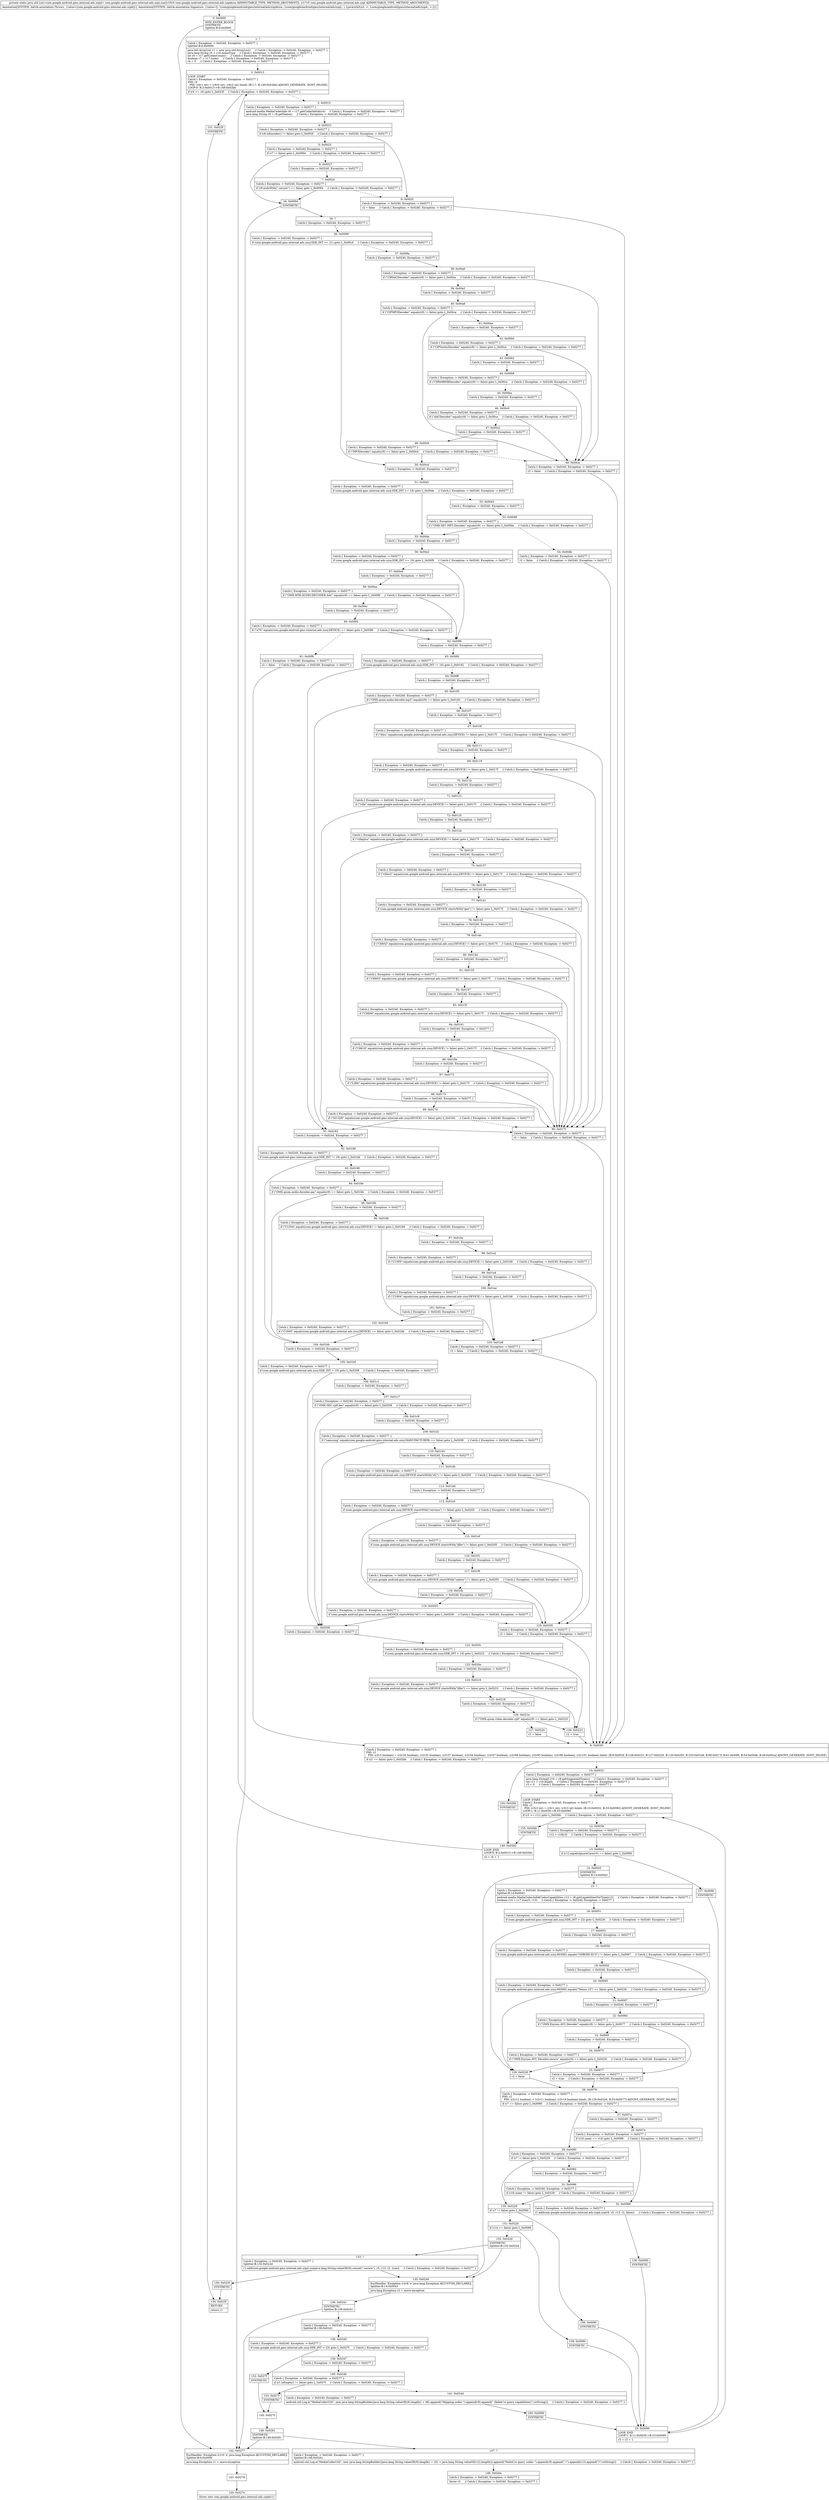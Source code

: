 digraph "CFG forcom.google.android.gms.internal.ads.zzpi.zza(Lcom\/google\/android\/gms\/internal\/ads\/zzpi$zza;Lcom\/google\/android\/gms\/internal\/ads\/zzpl;)Ljava\/util\/List;" {
Node_0 [shape=record,label="{0\:\ 0x0000|MTH_ENTER_BLOCK\lSYNTHETIC\lSplitter:B:0:0x0000\l}"];
Node_1 [shape=record,label="{1\:\ ?|Catch:\{ Exception \-\> 0x0240, Exception \-\> 0x0277 \}\lSplitter:B:0:0x0000\l|java.util.ArrayList r1 = new java.util.ArrayList()     \/\/ Catch:\{ Exception \-\> 0x0240, Exception \-\> 0x0277 \}\ljava.lang.String r5 = r16.mimeType     \/\/ Catch:\{ Exception \-\> 0x0240, Exception \-\> 0x0277 \}\lint r6 = r17.getCodecCount()     \/\/ Catch:\{ Exception \-\> 0x0240, Exception \-\> 0x0277 \}\lboolean r7 = r17.zzeh()     \/\/ Catch:\{ Exception \-\> 0x0240, Exception \-\> 0x0277 \}\lr4 = 0     \/\/ Catch:\{ Exception \-\> 0x0240, Exception \-\> 0x0277 \}\l}"];
Node_2 [shape=record,label="{2\:\ 0x0013|LOOP_START\lCatch:\{ Exception \-\> 0x0240, Exception \-\> 0x0277 \}\lPHI: r4 \l  PHI: (r4v1 int) = (r4v0 int), (r4v2 int) binds: [B:1:?, B:149:0x02bb] A[DONT_GENERATE, DONT_INLINE]\lLOOP:0: B:2:0x0013\-\>B:149:0x02bb\l|if (r4 \>= r6) goto L_0x023f     \/\/ Catch:\{ Exception \-\> 0x0240, Exception \-\> 0x0277 \}\l}"];
Node_3 [shape=record,label="{3\:\ 0x0015|Catch:\{ Exception \-\> 0x0240, Exception \-\> 0x0277 \}\l|android.media.MediaCodecInfo r8 = r17.getCodecInfoAt(r4)     \/\/ Catch:\{ Exception \-\> 0x0240, Exception \-\> 0x0277 \}\ljava.lang.String r9 = r8.getName()     \/\/ Catch:\{ Exception \-\> 0x0240, Exception \-\> 0x0277 \}\l}"];
Node_4 [shape=record,label="{4\:\ 0x0023|Catch:\{ Exception \-\> 0x0240, Exception \-\> 0x0277 \}\l|if (r8.isEncoder() != false) goto L_0x002f     \/\/ Catch:\{ Exception \-\> 0x0240, Exception \-\> 0x0277 \}\l}"];
Node_5 [shape=record,label="{5\:\ 0x0025|Catch:\{ Exception \-\> 0x0240, Exception \-\> 0x0277 \}\l|if (r7 != false) goto L_0x0094     \/\/ Catch:\{ Exception \-\> 0x0240, Exception \-\> 0x0277 \}\l}"];
Node_6 [shape=record,label="{6\:\ 0x0027|Catch:\{ Exception \-\> 0x0240, Exception \-\> 0x0277 \}\l}"];
Node_7 [shape=record,label="{7\:\ 0x002d|Catch:\{ Exception \-\> 0x0240, Exception \-\> 0x0277 \}\l|if (r9.endsWith(\".secure\") == false) goto L_0x0094     \/\/ Catch:\{ Exception \-\> 0x0240, Exception \-\> 0x0277 \}\l}"];
Node_8 [shape=record,label="{8\:\ 0x002f|Catch:\{ Exception \-\> 0x0240, Exception \-\> 0x0277 \}\l|r2 = false     \/\/ Catch:\{ Exception \-\> 0x0240, Exception \-\> 0x0277 \}\l}"];
Node_9 [shape=record,label="{9\:\ 0x0030|Catch:\{ Exception \-\> 0x0240, Exception \-\> 0x0277 \}\lPHI: r2 \l  PHI: (r2v3 boolean) = (r2v24 boolean), (r2v32 boolean), (r2v37 boolean), (r2v44 boolean), (r2v57 boolean), (r2v68 boolean), (r2v95 boolean), (r2v98 boolean), (r2v101 boolean) binds: [B:8:0x002f, B:128:0x0223, B:127:0x0220, B:120:0x0205, B:103:0x01b8, B:90:0x017f, B:61:0x00f6, B:54:0x00db, B:49:0x00ca] A[DONT_GENERATE, DONT_INLINE]\l|if (r2 == false) goto L_0x02bb     \/\/ Catch:\{ Exception \-\> 0x0240, Exception \-\> 0x0277 \}\l}"];
Node_10 [shape=record,label="{10\:\ 0x0032|Catch:\{ Exception \-\> 0x0240, Exception \-\> 0x0277 \}\l|java.lang.String[] r10 = r8.getSupportedTypes()     \/\/ Catch:\{ Exception \-\> 0x0240, Exception \-\> 0x0277 \}\lint r11 = r10.length     \/\/ Catch:\{ Exception \-\> 0x0240, Exception \-\> 0x0277 \}\lr3 = 0     \/\/ Catch:\{ Exception \-\> 0x0240, Exception \-\> 0x0277 \}\l}"];
Node_11 [shape=record,label="{11\:\ 0x0039|LOOP_START\lCatch:\{ Exception \-\> 0x0240, Exception \-\> 0x0277 \}\lPHI: r3 \l  PHI: (r3v2 int) = (r3v1 int), (r3v3 int) binds: [B:10:0x0032, B:33:0x0090] A[DONT_GENERATE, DONT_INLINE]\lLOOP:1: B:11:0x0039\-\>B:33:0x0090\l|if (r3 \>= r11) goto L_0x02bb     \/\/ Catch:\{ Exception \-\> 0x0240, Exception \-\> 0x0277 \}\l}"];
Node_12 [shape=record,label="{12\:\ 0x003b|Catch:\{ Exception \-\> 0x0240, Exception \-\> 0x0277 \}\l|r12 = r10[r3]     \/\/ Catch:\{ Exception \-\> 0x0240, Exception \-\> 0x0277 \}\l}"];
Node_13 [shape=record,label="{13\:\ 0x0041|if (r12.equalsIgnoreCase(r5) == false) goto L_0x0090\l}"];
Node_14 [shape=record,label="{14\:\ 0x0043|SYNTHETIC\lSplitter:B:14:0x0043\l}"];
Node_15 [shape=record,label="{15\:\ ?|Catch:\{ Exception \-\> 0x0240, Exception \-\> 0x0277 \}\lSplitter:B:14:0x0043\l|android.media.MediaCodecInfo$CodecCapabilities r13 = r8.getCapabilitiesForType(r12)     \/\/ Catch:\{ Exception \-\> 0x0240, Exception \-\> 0x0277 \}\lboolean r14 = r17.zza(r5, r13)     \/\/ Catch:\{ Exception \-\> 0x0240, Exception \-\> 0x0277 \}\l}"];
Node_16 [shape=record,label="{16\:\ 0x0051|Catch:\{ Exception \-\> 0x0240, Exception \-\> 0x0277 \}\l|if (com.google.android.gms.internal.ads.zzsy.SDK_INT \> 22) goto L_0x0226     \/\/ Catch:\{ Exception \-\> 0x0240, Exception \-\> 0x0277 \}\l}"];
Node_17 [shape=record,label="{17\:\ 0x0053|Catch:\{ Exception \-\> 0x0240, Exception \-\> 0x0277 \}\l}"];
Node_18 [shape=record,label="{18\:\ 0x005b|Catch:\{ Exception \-\> 0x0240, Exception \-\> 0x0277 \}\l|if (com.google.android.gms.internal.ads.zzsy.MODEL.equals(\"ODROID\-XU3\") != false) goto L_0x0067     \/\/ Catch:\{ Exception \-\> 0x0240, Exception \-\> 0x0277 \}\l}"];
Node_19 [shape=record,label="{19\:\ 0x005d|Catch:\{ Exception \-\> 0x0240, Exception \-\> 0x0277 \}\l}"];
Node_20 [shape=record,label="{20\:\ 0x0065|Catch:\{ Exception \-\> 0x0240, Exception \-\> 0x0277 \}\l|if (com.google.android.gms.internal.ads.zzsy.MODEL.equals(\"Nexus 10\") == false) goto L_0x0226     \/\/ Catch:\{ Exception \-\> 0x0240, Exception \-\> 0x0277 \}\l}"];
Node_21 [shape=record,label="{21\:\ 0x0067|Catch:\{ Exception \-\> 0x0240, Exception \-\> 0x0277 \}\l}"];
Node_22 [shape=record,label="{22\:\ 0x006d|Catch:\{ Exception \-\> 0x0240, Exception \-\> 0x0277 \}\l|if (\"OMX.Exynos.AVC.Decoder\".equals(r9) != false) goto L_0x0077     \/\/ Catch:\{ Exception \-\> 0x0240, Exception \-\> 0x0277 \}\l}"];
Node_23 [shape=record,label="{23\:\ 0x006f|Catch:\{ Exception \-\> 0x0240, Exception \-\> 0x0277 \}\l}"];
Node_24 [shape=record,label="{24\:\ 0x0075|Catch:\{ Exception \-\> 0x0240, Exception \-\> 0x0277 \}\l|if (\"OMX.Exynos.AVC.Decoder.secure\".equals(r9) == false) goto L_0x0226     \/\/ Catch:\{ Exception \-\> 0x0240, Exception \-\> 0x0277 \}\l}"];
Node_25 [shape=record,label="{25\:\ 0x0077|Catch:\{ Exception \-\> 0x0240, Exception \-\> 0x0277 \}\l|r2 = true     \/\/ Catch:\{ Exception \-\> 0x0240, Exception \-\> 0x0277 \}\l}"];
Node_26 [shape=record,label="{26\:\ 0x0078|Catch:\{ Exception \-\> 0x0240, Exception \-\> 0x0277 \}\lPHI: r2 \l  PHI: (r2v12 boolean) = (r2v11 boolean), (r2v19 boolean) binds: [B:129:0x0226, B:25:0x0077] A[DONT_GENERATE, DONT_INLINE]\l|if (r7 == false) goto L_0x0080     \/\/ Catch:\{ Exception \-\> 0x0240, Exception \-\> 0x0277 \}\l}"];
Node_27 [shape=record,label="{27\:\ 0x007a|Catch:\{ Exception \-\> 0x0240, Exception \-\> 0x0277 \}\l}"];
Node_28 [shape=record,label="{28\:\ 0x007e|Catch:\{ Exception \-\> 0x0240, Exception \-\> 0x0277 \}\l|if (r16.zzaer == r14) goto L_0x0088     \/\/ Catch:\{ Exception \-\> 0x0240, Exception \-\> 0x0277 \}\l}"];
Node_29 [shape=record,label="{29\:\ 0x0080|Catch:\{ Exception \-\> 0x0240, Exception \-\> 0x0277 \}\l|if (r7 != false) goto L_0x0229     \/\/ Catch:\{ Exception \-\> 0x0240, Exception \-\> 0x0277 \}\l}"];
Node_30 [shape=record,label="{30\:\ 0x0082|Catch:\{ Exception \-\> 0x0240, Exception \-\> 0x0277 \}\l}"];
Node_31 [shape=record,label="{31\:\ 0x0086|Catch:\{ Exception \-\> 0x0240, Exception \-\> 0x0277 \}\l|if (r16.zzaer != false) goto L_0x0229     \/\/ Catch:\{ Exception \-\> 0x0240, Exception \-\> 0x0277 \}\l}"];
Node_32 [shape=record,label="{32\:\ 0x0088|Catch:\{ Exception \-\> 0x0240, Exception \-\> 0x0277 \}\l|r1.add(com.google.android.gms.internal.ads.zzpd.zza(r9, r5, r13, r2, false))     \/\/ Catch:\{ Exception \-\> 0x0240, Exception \-\> 0x0277 \}\l}"];
Node_33 [shape=record,label="{33\:\ 0x0090|LOOP_END\lLOOP:1: B:11:0x0039\-\>B:33:0x0090\l|r3 = r3 + 1\l}"];
Node_34 [shape=record,label="{34\:\ 0x0094|SYNTHETIC\l}"];
Node_35 [shape=record,label="{35\:\ ?|Catch:\{ Exception \-\> 0x0240, Exception \-\> 0x0277 \}\l}"];
Node_36 [shape=record,label="{36\:\ 0x0098|Catch:\{ Exception \-\> 0x0240, Exception \-\> 0x0277 \}\l|if (com.google.android.gms.internal.ads.zzsy.SDK_INT \>= 21) goto L_0x00cd     \/\/ Catch:\{ Exception \-\> 0x0240, Exception \-\> 0x0277 \}\l}"];
Node_37 [shape=record,label="{37\:\ 0x009a|Catch:\{ Exception \-\> 0x0240, Exception \-\> 0x0277 \}\l}"];
Node_38 [shape=record,label="{38\:\ 0x00a0|Catch:\{ Exception \-\> 0x0240, Exception \-\> 0x0277 \}\l|if (\"CIPAACDecoder\".equals(r9) != false) goto L_0x00ca     \/\/ Catch:\{ Exception \-\> 0x0240, Exception \-\> 0x0277 \}\l}"];
Node_39 [shape=record,label="{39\:\ 0x00a2|Catch:\{ Exception \-\> 0x0240, Exception \-\> 0x0277 \}\l}"];
Node_40 [shape=record,label="{40\:\ 0x00a8|Catch:\{ Exception \-\> 0x0240, Exception \-\> 0x0277 \}\l|if (\"CIPMP3Decoder\".equals(r9) != false) goto L_0x00ca     \/\/ Catch:\{ Exception \-\> 0x0240, Exception \-\> 0x0277 \}\l}"];
Node_41 [shape=record,label="{41\:\ 0x00aa|Catch:\{ Exception \-\> 0x0240, Exception \-\> 0x0277 \}\l}"];
Node_42 [shape=record,label="{42\:\ 0x00b0|Catch:\{ Exception \-\> 0x0240, Exception \-\> 0x0277 \}\l|if (\"CIPVorbisDecoder\".equals(r9) != false) goto L_0x00ca     \/\/ Catch:\{ Exception \-\> 0x0240, Exception \-\> 0x0277 \}\l}"];
Node_43 [shape=record,label="{43\:\ 0x00b2|Catch:\{ Exception \-\> 0x0240, Exception \-\> 0x0277 \}\l}"];
Node_44 [shape=record,label="{44\:\ 0x00b8|Catch:\{ Exception \-\> 0x0240, Exception \-\> 0x0277 \}\l|if (\"CIPAMRNBDecoder\".equals(r9) != false) goto L_0x00ca     \/\/ Catch:\{ Exception \-\> 0x0240, Exception \-\> 0x0277 \}\l}"];
Node_45 [shape=record,label="{45\:\ 0x00ba|Catch:\{ Exception \-\> 0x0240, Exception \-\> 0x0277 \}\l}"];
Node_46 [shape=record,label="{46\:\ 0x00c0|Catch:\{ Exception \-\> 0x0240, Exception \-\> 0x0277 \}\l|if (\"AACDecoder\".equals(r9) != false) goto L_0x00ca     \/\/ Catch:\{ Exception \-\> 0x0240, Exception \-\> 0x0277 \}\l}"];
Node_47 [shape=record,label="{47\:\ 0x00c2|Catch:\{ Exception \-\> 0x0240, Exception \-\> 0x0277 \}\l}"];
Node_48 [shape=record,label="{48\:\ 0x00c8|Catch:\{ Exception \-\> 0x0240, Exception \-\> 0x0277 \}\l|if (\"MP3Decoder\".equals(r9) == false) goto L_0x00cd     \/\/ Catch:\{ Exception \-\> 0x0240, Exception \-\> 0x0277 \}\l}"];
Node_49 [shape=record,label="{49\:\ 0x00ca|Catch:\{ Exception \-\> 0x0240, Exception \-\> 0x0277 \}\l|r2 = false     \/\/ Catch:\{ Exception \-\> 0x0240, Exception \-\> 0x0277 \}\l}"];
Node_50 [shape=record,label="{50\:\ 0x00cd|Catch:\{ Exception \-\> 0x0240, Exception \-\> 0x0277 \}\l}"];
Node_51 [shape=record,label="{51\:\ 0x00d1|Catch:\{ Exception \-\> 0x0240, Exception \-\> 0x0277 \}\l|if (com.google.android.gms.internal.ads.zzsy.SDK_INT \>= 18) goto L_0x00de     \/\/ Catch:\{ Exception \-\> 0x0240, Exception \-\> 0x0277 \}\l}"];
Node_52 [shape=record,label="{52\:\ 0x00d3|Catch:\{ Exception \-\> 0x0240, Exception \-\> 0x0277 \}\l}"];
Node_53 [shape=record,label="{53\:\ 0x00d9|Catch:\{ Exception \-\> 0x0240, Exception \-\> 0x0277 \}\l|if (\"OMX.SEC.MP3.Decoder\".equals(r9) == false) goto L_0x00de     \/\/ Catch:\{ Exception \-\> 0x0240, Exception \-\> 0x0277 \}\l}"];
Node_54 [shape=record,label="{54\:\ 0x00db|Catch:\{ Exception \-\> 0x0240, Exception \-\> 0x0277 \}\l|r2 = false     \/\/ Catch:\{ Exception \-\> 0x0240, Exception \-\> 0x0277 \}\l}"];
Node_55 [shape=record,label="{55\:\ 0x00de|Catch:\{ Exception \-\> 0x0240, Exception \-\> 0x0277 \}\l}"];
Node_56 [shape=record,label="{56\:\ 0x00e2|Catch:\{ Exception \-\> 0x0240, Exception \-\> 0x0277 \}\l|if (com.google.android.gms.internal.ads.zzsy.SDK_INT \>= 18) goto L_0x00f9     \/\/ Catch:\{ Exception \-\> 0x0240, Exception \-\> 0x0277 \}\l}"];
Node_57 [shape=record,label="{57\:\ 0x00e4|Catch:\{ Exception \-\> 0x0240, Exception \-\> 0x0277 \}\l}"];
Node_58 [shape=record,label="{58\:\ 0x00ea|Catch:\{ Exception \-\> 0x0240, Exception \-\> 0x0277 \}\l|if (\"OMX.MTK.AUDIO.DECODER.AAC\".equals(r9) == false) goto L_0x00f9     \/\/ Catch:\{ Exception \-\> 0x0240, Exception \-\> 0x0277 \}\l}"];
Node_59 [shape=record,label="{59\:\ 0x00ec|Catch:\{ Exception \-\> 0x0240, Exception \-\> 0x0277 \}\l}"];
Node_60 [shape=record,label="{60\:\ 0x00f4|Catch:\{ Exception \-\> 0x0240, Exception \-\> 0x0277 \}\l|if (\"a70\".equals(com.google.android.gms.internal.ads.zzsy.DEVICE) == false) goto L_0x00f9     \/\/ Catch:\{ Exception \-\> 0x0240, Exception \-\> 0x0277 \}\l}"];
Node_61 [shape=record,label="{61\:\ 0x00f6|Catch:\{ Exception \-\> 0x0240, Exception \-\> 0x0277 \}\l|r2 = false     \/\/ Catch:\{ Exception \-\> 0x0240, Exception \-\> 0x0277 \}\l}"];
Node_62 [shape=record,label="{62\:\ 0x00f9|Catch:\{ Exception \-\> 0x0240, Exception \-\> 0x0277 \}\l}"];
Node_63 [shape=record,label="{63\:\ 0x00fd|Catch:\{ Exception \-\> 0x0240, Exception \-\> 0x0277 \}\l|if (com.google.android.gms.internal.ads.zzsy.SDK_INT != 16) goto L_0x0182     \/\/ Catch:\{ Exception \-\> 0x0240, Exception \-\> 0x0277 \}\l}"];
Node_64 [shape=record,label="{64\:\ 0x00ff|Catch:\{ Exception \-\> 0x0240, Exception \-\> 0x0277 \}\l}"];
Node_65 [shape=record,label="{65\:\ 0x0105|Catch:\{ Exception \-\> 0x0240, Exception \-\> 0x0277 \}\l|if (\"OMX.qcom.audio.decoder.mp3\".equals(r9) == false) goto L_0x0182     \/\/ Catch:\{ Exception \-\> 0x0240, Exception \-\> 0x0277 \}\l}"];
Node_66 [shape=record,label="{66\:\ 0x0107|Catch:\{ Exception \-\> 0x0240, Exception \-\> 0x0277 \}\l}"];
Node_67 [shape=record,label="{67\:\ 0x010f|Catch:\{ Exception \-\> 0x0240, Exception \-\> 0x0277 \}\l|if (\"dlxu\".equals(com.google.android.gms.internal.ads.zzsy.DEVICE) != false) goto L_0x017f     \/\/ Catch:\{ Exception \-\> 0x0240, Exception \-\> 0x0277 \}\l}"];
Node_68 [shape=record,label="{68\:\ 0x0111|Catch:\{ Exception \-\> 0x0240, Exception \-\> 0x0277 \}\l}"];
Node_69 [shape=record,label="{69\:\ 0x0119|Catch:\{ Exception \-\> 0x0240, Exception \-\> 0x0277 \}\l|if (\"protou\".equals(com.google.android.gms.internal.ads.zzsy.DEVICE) != false) goto L_0x017f     \/\/ Catch:\{ Exception \-\> 0x0240, Exception \-\> 0x0277 \}\l}"];
Node_70 [shape=record,label="{70\:\ 0x011b|Catch:\{ Exception \-\> 0x0240, Exception \-\> 0x0277 \}\l}"];
Node_71 [shape=record,label="{71\:\ 0x0123|Catch:\{ Exception \-\> 0x0240, Exception \-\> 0x0277 \}\l|if (\"ville\".equals(com.google.android.gms.internal.ads.zzsy.DEVICE) != false) goto L_0x017f     \/\/ Catch:\{ Exception \-\> 0x0240, Exception \-\> 0x0277 \}\l}"];
Node_72 [shape=record,label="{72\:\ 0x0125|Catch:\{ Exception \-\> 0x0240, Exception \-\> 0x0277 \}\l}"];
Node_73 [shape=record,label="{73\:\ 0x012d|Catch:\{ Exception \-\> 0x0240, Exception \-\> 0x0277 \}\l|if (\"villeplus\".equals(com.google.android.gms.internal.ads.zzsy.DEVICE) != false) goto L_0x017f     \/\/ Catch:\{ Exception \-\> 0x0240, Exception \-\> 0x0277 \}\l}"];
Node_74 [shape=record,label="{74\:\ 0x012f|Catch:\{ Exception \-\> 0x0240, Exception \-\> 0x0277 \}\l}"];
Node_75 [shape=record,label="{75\:\ 0x0137|Catch:\{ Exception \-\> 0x0240, Exception \-\> 0x0277 \}\l|if (\"villec2\".equals(com.google.android.gms.internal.ads.zzsy.DEVICE) != false) goto L_0x017f     \/\/ Catch:\{ Exception \-\> 0x0240, Exception \-\> 0x0277 \}\l}"];
Node_76 [shape=record,label="{76\:\ 0x0139|Catch:\{ Exception \-\> 0x0240, Exception \-\> 0x0277 \}\l}"];
Node_77 [shape=record,label="{77\:\ 0x0141|Catch:\{ Exception \-\> 0x0240, Exception \-\> 0x0277 \}\l|if (com.google.android.gms.internal.ads.zzsy.DEVICE.startsWith(\"gee\") != false) goto L_0x017f     \/\/ Catch:\{ Exception \-\> 0x0240, Exception \-\> 0x0277 \}\l}"];
Node_78 [shape=record,label="{78\:\ 0x0143|Catch:\{ Exception \-\> 0x0240, Exception \-\> 0x0277 \}\l}"];
Node_79 [shape=record,label="{79\:\ 0x014b|Catch:\{ Exception \-\> 0x0240, Exception \-\> 0x0277 \}\l|if (\"C6602\".equals(com.google.android.gms.internal.ads.zzsy.DEVICE) != false) goto L_0x017f     \/\/ Catch:\{ Exception \-\> 0x0240, Exception \-\> 0x0277 \}\l}"];
Node_80 [shape=record,label="{80\:\ 0x014d|Catch:\{ Exception \-\> 0x0240, Exception \-\> 0x0277 \}\l}"];
Node_81 [shape=record,label="{81\:\ 0x0155|Catch:\{ Exception \-\> 0x0240, Exception \-\> 0x0277 \}\l|if (\"C6603\".equals(com.google.android.gms.internal.ads.zzsy.DEVICE) != false) goto L_0x017f     \/\/ Catch:\{ Exception \-\> 0x0240, Exception \-\> 0x0277 \}\l}"];
Node_82 [shape=record,label="{82\:\ 0x0157|Catch:\{ Exception \-\> 0x0240, Exception \-\> 0x0277 \}\l}"];
Node_83 [shape=record,label="{83\:\ 0x015f|Catch:\{ Exception \-\> 0x0240, Exception \-\> 0x0277 \}\l|if (\"C6606\".equals(com.google.android.gms.internal.ads.zzsy.DEVICE) != false) goto L_0x017f     \/\/ Catch:\{ Exception \-\> 0x0240, Exception \-\> 0x0277 \}\l}"];
Node_84 [shape=record,label="{84\:\ 0x0161|Catch:\{ Exception \-\> 0x0240, Exception \-\> 0x0277 \}\l}"];
Node_85 [shape=record,label="{85\:\ 0x0169|Catch:\{ Exception \-\> 0x0240, Exception \-\> 0x0277 \}\l|if (\"C6616\".equals(com.google.android.gms.internal.ads.zzsy.DEVICE) != false) goto L_0x017f     \/\/ Catch:\{ Exception \-\> 0x0240, Exception \-\> 0x0277 \}\l}"];
Node_86 [shape=record,label="{86\:\ 0x016b|Catch:\{ Exception \-\> 0x0240, Exception \-\> 0x0277 \}\l}"];
Node_87 [shape=record,label="{87\:\ 0x0173|Catch:\{ Exception \-\> 0x0240, Exception \-\> 0x0277 \}\l|if (\"L36h\".equals(com.google.android.gms.internal.ads.zzsy.DEVICE) != false) goto L_0x017f     \/\/ Catch:\{ Exception \-\> 0x0240, Exception \-\> 0x0277 \}\l}"];
Node_88 [shape=record,label="{88\:\ 0x0175|Catch:\{ Exception \-\> 0x0240, Exception \-\> 0x0277 \}\l}"];
Node_89 [shape=record,label="{89\:\ 0x017d|Catch:\{ Exception \-\> 0x0240, Exception \-\> 0x0277 \}\l|if (\"SO\-02E\".equals(com.google.android.gms.internal.ads.zzsy.DEVICE) == false) goto L_0x0182     \/\/ Catch:\{ Exception \-\> 0x0240, Exception \-\> 0x0277 \}\l}"];
Node_90 [shape=record,label="{90\:\ 0x017f|Catch:\{ Exception \-\> 0x0240, Exception \-\> 0x0277 \}\l|r2 = false     \/\/ Catch:\{ Exception \-\> 0x0240, Exception \-\> 0x0277 \}\l}"];
Node_91 [shape=record,label="{91\:\ 0x0182|Catch:\{ Exception \-\> 0x0240, Exception \-\> 0x0277 \}\l}"];
Node_92 [shape=record,label="{92\:\ 0x0186|Catch:\{ Exception \-\> 0x0240, Exception \-\> 0x0277 \}\l|if (com.google.android.gms.internal.ads.zzsy.SDK_INT != 16) goto L_0x01bb     \/\/ Catch:\{ Exception \-\> 0x0240, Exception \-\> 0x0277 \}\l}"];
Node_93 [shape=record,label="{93\:\ 0x0188|Catch:\{ Exception \-\> 0x0240, Exception \-\> 0x0277 \}\l}"];
Node_94 [shape=record,label="{94\:\ 0x018e|Catch:\{ Exception \-\> 0x0240, Exception \-\> 0x0277 \}\l|if (\"OMX.qcom.audio.decoder.aac\".equals(r9) == false) goto L_0x01bb     \/\/ Catch:\{ Exception \-\> 0x0240, Exception \-\> 0x0277 \}\l}"];
Node_95 [shape=record,label="{95\:\ 0x0190|Catch:\{ Exception \-\> 0x0240, Exception \-\> 0x0277 \}\l}"];
Node_96 [shape=record,label="{96\:\ 0x0198|Catch:\{ Exception \-\> 0x0240, Exception \-\> 0x0277 \}\l|if (\"C1504\".equals(com.google.android.gms.internal.ads.zzsy.DEVICE) != false) goto L_0x01b8     \/\/ Catch:\{ Exception \-\> 0x0240, Exception \-\> 0x0277 \}\l}"];
Node_97 [shape=record,label="{97\:\ 0x019a|Catch:\{ Exception \-\> 0x0240, Exception \-\> 0x0277 \}\l}"];
Node_98 [shape=record,label="{98\:\ 0x01a2|Catch:\{ Exception \-\> 0x0240, Exception \-\> 0x0277 \}\l|if (\"C1505\".equals(com.google.android.gms.internal.ads.zzsy.DEVICE) != false) goto L_0x01b8     \/\/ Catch:\{ Exception \-\> 0x0240, Exception \-\> 0x0277 \}\l}"];
Node_99 [shape=record,label="{99\:\ 0x01a4|Catch:\{ Exception \-\> 0x0240, Exception \-\> 0x0277 \}\l}"];
Node_100 [shape=record,label="{100\:\ 0x01ac|Catch:\{ Exception \-\> 0x0240, Exception \-\> 0x0277 \}\l|if (\"C1604\".equals(com.google.android.gms.internal.ads.zzsy.DEVICE) != false) goto L_0x01b8     \/\/ Catch:\{ Exception \-\> 0x0240, Exception \-\> 0x0277 \}\l}"];
Node_101 [shape=record,label="{101\:\ 0x01ae|Catch:\{ Exception \-\> 0x0240, Exception \-\> 0x0277 \}\l}"];
Node_102 [shape=record,label="{102\:\ 0x01b6|Catch:\{ Exception \-\> 0x0240, Exception \-\> 0x0277 \}\l|if (\"C1605\".equals(com.google.android.gms.internal.ads.zzsy.DEVICE) == false) goto L_0x01bb     \/\/ Catch:\{ Exception \-\> 0x0240, Exception \-\> 0x0277 \}\l}"];
Node_103 [shape=record,label="{103\:\ 0x01b8|Catch:\{ Exception \-\> 0x0240, Exception \-\> 0x0277 \}\l|r2 = false     \/\/ Catch:\{ Exception \-\> 0x0240, Exception \-\> 0x0277 \}\l}"];
Node_104 [shape=record,label="{104\:\ 0x01bb|Catch:\{ Exception \-\> 0x0240, Exception \-\> 0x0277 \}\l}"];
Node_105 [shape=record,label="{105\:\ 0x01bf|Catch:\{ Exception \-\> 0x0240, Exception \-\> 0x0277 \}\l|if (com.google.android.gms.internal.ads.zzsy.SDK_INT \> 19) goto L_0x0208     \/\/ Catch:\{ Exception \-\> 0x0240, Exception \-\> 0x0277 \}\l}"];
Node_106 [shape=record,label="{106\:\ 0x01c1|Catch:\{ Exception \-\> 0x0240, Exception \-\> 0x0277 \}\l}"];
Node_107 [shape=record,label="{107\:\ 0x01c7|Catch:\{ Exception \-\> 0x0240, Exception \-\> 0x0277 \}\l|if (\"OMX.SEC.vp8.dec\".equals(r9) == false) goto L_0x0208     \/\/ Catch:\{ Exception \-\> 0x0240, Exception \-\> 0x0277 \}\l}"];
Node_108 [shape=record,label="{108\:\ 0x01c9|Catch:\{ Exception \-\> 0x0240, Exception \-\> 0x0277 \}\l}"];
Node_109 [shape=record,label="{109\:\ 0x01d1|Catch:\{ Exception \-\> 0x0240, Exception \-\> 0x0277 \}\l|if (\"samsung\".equals(com.google.android.gms.internal.ads.zzsy.MANUFACTURER) == false) goto L_0x0208     \/\/ Catch:\{ Exception \-\> 0x0240, Exception \-\> 0x0277 \}\l}"];
Node_110 [shape=record,label="{110\:\ 0x01d3|Catch:\{ Exception \-\> 0x0240, Exception \-\> 0x0277 \}\l}"];
Node_111 [shape=record,label="{111\:\ 0x01db|Catch:\{ Exception \-\> 0x0240, Exception \-\> 0x0277 \}\l|if (com.google.android.gms.internal.ads.zzsy.DEVICE.startsWith(\"d2\") != false) goto L_0x0205     \/\/ Catch:\{ Exception \-\> 0x0240, Exception \-\> 0x0277 \}\l}"];
Node_112 [shape=record,label="{112\:\ 0x01dd|Catch:\{ Exception \-\> 0x0240, Exception \-\> 0x0277 \}\l}"];
Node_113 [shape=record,label="{113\:\ 0x01e5|Catch:\{ Exception \-\> 0x0240, Exception \-\> 0x0277 \}\l|if (com.google.android.gms.internal.ads.zzsy.DEVICE.startsWith(\"serrano\") != false) goto L_0x0205     \/\/ Catch:\{ Exception \-\> 0x0240, Exception \-\> 0x0277 \}\l}"];
Node_114 [shape=record,label="{114\:\ 0x01e7|Catch:\{ Exception \-\> 0x0240, Exception \-\> 0x0277 \}\l}"];
Node_115 [shape=record,label="{115\:\ 0x01ef|Catch:\{ Exception \-\> 0x0240, Exception \-\> 0x0277 \}\l|if (com.google.android.gms.internal.ads.zzsy.DEVICE.startsWith(\"jflte\") != false) goto L_0x0205     \/\/ Catch:\{ Exception \-\> 0x0240, Exception \-\> 0x0277 \}\l}"];
Node_116 [shape=record,label="{116\:\ 0x01f1|Catch:\{ Exception \-\> 0x0240, Exception \-\> 0x0277 \}\l}"];
Node_117 [shape=record,label="{117\:\ 0x01f9|Catch:\{ Exception \-\> 0x0240, Exception \-\> 0x0277 \}\l|if (com.google.android.gms.internal.ads.zzsy.DEVICE.startsWith(\"santos\") != false) goto L_0x0205     \/\/ Catch:\{ Exception \-\> 0x0240, Exception \-\> 0x0277 \}\l}"];
Node_118 [shape=record,label="{118\:\ 0x01fb|Catch:\{ Exception \-\> 0x0240, Exception \-\> 0x0277 \}\l}"];
Node_119 [shape=record,label="{119\:\ 0x0203|Catch:\{ Exception \-\> 0x0240, Exception \-\> 0x0277 \}\l|if (com.google.android.gms.internal.ads.zzsy.DEVICE.startsWith(\"t0\") == false) goto L_0x0208     \/\/ Catch:\{ Exception \-\> 0x0240, Exception \-\> 0x0277 \}\l}"];
Node_120 [shape=record,label="{120\:\ 0x0205|Catch:\{ Exception \-\> 0x0240, Exception \-\> 0x0277 \}\l|r2 = false     \/\/ Catch:\{ Exception \-\> 0x0240, Exception \-\> 0x0277 \}\l}"];
Node_121 [shape=record,label="{121\:\ 0x0208|Catch:\{ Exception \-\> 0x0240, Exception \-\> 0x0277 \}\l}"];
Node_122 [shape=record,label="{122\:\ 0x020c|Catch:\{ Exception \-\> 0x0240, Exception \-\> 0x0277 \}\l|if (com.google.android.gms.internal.ads.zzsy.SDK_INT \> 19) goto L_0x0223     \/\/ Catch:\{ Exception \-\> 0x0240, Exception \-\> 0x0277 \}\l}"];
Node_123 [shape=record,label="{123\:\ 0x020e|Catch:\{ Exception \-\> 0x0240, Exception \-\> 0x0277 \}\l}"];
Node_124 [shape=record,label="{124\:\ 0x0216|Catch:\{ Exception \-\> 0x0240, Exception \-\> 0x0277 \}\l|if (com.google.android.gms.internal.ads.zzsy.DEVICE.startsWith(\"jflte\") == false) goto L_0x0223     \/\/ Catch:\{ Exception \-\> 0x0240, Exception \-\> 0x0277 \}\l}"];
Node_125 [shape=record,label="{125\:\ 0x0218|Catch:\{ Exception \-\> 0x0240, Exception \-\> 0x0277 \}\l}"];
Node_126 [shape=record,label="{126\:\ 0x021e|if (\"OMX.qcom.video.decoder.vp8\".equals(r9) == false) goto L_0x0223\l}"];
Node_127 [shape=record,label="{127\:\ 0x0220|r2 = false\l}"];
Node_128 [shape=record,label="{128\:\ 0x0223|r2 = true\l}"];
Node_129 [shape=record,label="{129\:\ 0x0226|r2 = false\l}"];
Node_130 [shape=record,label="{130\:\ 0x0229|if (r7 != false) goto L_0x0090\l}"];
Node_131 [shape=record,label="{131\:\ 0x022b|if (r14 == false) goto L_0x0090\l}"];
Node_132 [shape=record,label="{132\:\ 0x022d|SYNTHETIC\lSplitter:B:132:0x022d\l}"];
Node_133 [shape=record,label="{133\:\ ?|Catch:\{ Exception \-\> 0x0240, Exception \-\> 0x0277 \}\lSplitter:B:132:0x022d\l|r1.add(com.google.android.gms.internal.ads.zzpd.zza(java.lang.String.valueOf(r9).concat(\".secure\"), r5, r13, r2, true))     \/\/ Catch:\{ Exception \-\> 0x0240, Exception \-\> 0x0277 \}\l}"];
Node_134 [shape=record,label="{134\:\ 0x023f|RETURN\l|return r1\l}"];
Node_135 [shape=record,label="{135\:\ 0x0240|ExcHandler: Exception (r2v8 'e' java.lang.Exception A[CUSTOM_DECLARE])\lSplitter:B:14:0x0043\l|java.lang.Exception r2 = move\-exception\l}"];
Node_136 [shape=record,label="{136\:\ 0x0241|SYNTHETIC\lSplitter:B:136:0x0241\l}"];
Node_137 [shape=record,label="{137\:\ ?|Catch:\{ Exception \-\> 0x0240, Exception \-\> 0x0277 \}\lSplitter:B:136:0x0241\l}"];
Node_138 [shape=record,label="{138\:\ 0x0245|Catch:\{ Exception \-\> 0x0240, Exception \-\> 0x0277 \}\l|if (com.google.android.gms.internal.ads.zzsy.SDK_INT \> 23) goto L_0x027f     \/\/ Catch:\{ Exception \-\> 0x0240, Exception \-\> 0x0277 \}\l}"];
Node_139 [shape=record,label="{139\:\ 0x0247|Catch:\{ Exception \-\> 0x0240, Exception \-\> 0x0277 \}\l}"];
Node_140 [shape=record,label="{140\:\ 0x024b|Catch:\{ Exception \-\> 0x0240, Exception \-\> 0x0277 \}\l|if (r1.isEmpty() != false) goto L_0x027f     \/\/ Catch:\{ Exception \-\> 0x0240, Exception \-\> 0x0277 \}\l}"];
Node_141 [shape=record,label="{141\:\ 0x024d|Catch:\{ Exception \-\> 0x0240, Exception \-\> 0x0277 \}\l|android.util.Log.e(\"MediaCodecUtil\", new java.lang.StringBuilder(java.lang.String.valueOf(r9).length() + 46).append(\"Skipping codec \").append(r9).append(\" (failed to query capabilities)\").toString())     \/\/ Catch:\{ Exception \-\> 0x0240, Exception \-\> 0x0277 \}\l}"];
Node_142 [shape=record,label="{142\:\ 0x0277|ExcHandler: Exception (r1v0 'e' java.lang.Exception A[CUSTOM_DECLARE])\lSplitter:B:0:0x0000\l|java.lang.Exception r1 = move\-exception\l}"];
Node_143 [shape=record,label="{143\:\ 0x0278}"];
Node_144 [shape=record,label="{144\:\ 0x027e|throw new com.google.android.gms.internal.ads.zzpk(r1)\l}"];
Node_145 [shape=record,label="{145\:\ 0x027f}"];
Node_146 [shape=record,label="{146\:\ 0x0281|SYNTHETIC\lSplitter:B:146:0x0281\l}"];
Node_147 [shape=record,label="{147\:\ ?|Catch:\{ Exception \-\> 0x0240, Exception \-\> 0x0277 \}\lSplitter:B:146:0x0281\l|android.util.Log.e(\"MediaCodecUtil\", new java.lang.StringBuilder((java.lang.String.valueOf(r9).length() + 25) + java.lang.String.valueOf(r12).length()).append(\"Failed to query codec \").append(r9).append(\" (\").append(r12).append(\")\").toString())     \/\/ Catch:\{ Exception \-\> 0x0240, Exception \-\> 0x0277 \}\l}"];
Node_148 [shape=record,label="{148\:\ 0x02ba|Catch:\{ Exception \-\> 0x0240, Exception \-\> 0x0277 \}\l|throw r2     \/\/ Catch:\{ Exception \-\> 0x0240, Exception \-\> 0x0277 \}\l}"];
Node_149 [shape=record,label="{149\:\ 0x02bb|LOOP_END\lLOOP:0: B:2:0x0013\-\>B:149:0x02bb\l|r4 = r4 + 1\l}"];
Node_150 [shape=record,label="{150\:\ 0x023f|SYNTHETIC\l}"];
Node_151 [shape=record,label="{151\:\ 0x023f|SYNTHETIC\l}"];
Node_152 [shape=record,label="{152\:\ 0x027f|SYNTHETIC\l}"];
Node_153 [shape=record,label="{153\:\ 0x027f|SYNTHETIC\l}"];
Node_154 [shape=record,label="{154\:\ 0x02bb|SYNTHETIC\l}"];
Node_155 [shape=record,label="{155\:\ 0x02bb|SYNTHETIC\l}"];
Node_156 [shape=record,label="{156\:\ 0x0090|SYNTHETIC\l}"];
Node_157 [shape=record,label="{157\:\ 0x0090|SYNTHETIC\l}"];
Node_158 [shape=record,label="{158\:\ 0x0090|SYNTHETIC\l}"];
Node_159 [shape=record,label="{159\:\ 0x0090|SYNTHETIC\l}"];
Node_160 [shape=record,label="{160\:\ 0x0090|SYNTHETIC\l}"];
MethodNode[shape=record,label="{private static java.util.List\<com.google.android.gms.internal.ads.zzpd\> com.google.android.gms.internal.ads.zzpi.zza((r16v0 com.google.android.gms.internal.ads.zzpi$zza A[IMMUTABLE_TYPE, METHOD_ARGUMENT]), (r17v0 com.google.android.gms.internal.ads.zzpl A[IMMUTABLE_TYPE, METHOD_ARGUMENT]))  | Annotation[SYSTEM, dalvik.annotation.Throws, \{value=[com.google.android.gms.internal.ads.zzpk]\}], Annotation[SYSTEM, dalvik.annotation.Signature, \{value=[(, Lcom\/google\/android\/gms\/internal\/ads\/zzpi$zza;, Lcom\/google\/android\/gms\/internal\/ads\/zzpl;, ), Ljava\/util\/List, \<, Lcom\/google\/android\/gms\/internal\/ads\/zzpd;, \>;]\}]\l}"];
MethodNode -> Node_0;
Node_0 -> Node_1;
Node_0 -> Node_142;
Node_1 -> Node_2;
Node_2 -> Node_3[style=dashed];
Node_2 -> Node_151;
Node_3 -> Node_4;
Node_4 -> Node_5[style=dashed];
Node_4 -> Node_8;
Node_5 -> Node_6[style=dashed];
Node_5 -> Node_34;
Node_6 -> Node_7;
Node_7 -> Node_8[style=dashed];
Node_7 -> Node_34;
Node_8 -> Node_9;
Node_9 -> Node_10[style=dashed];
Node_9 -> Node_154;
Node_10 -> Node_11;
Node_11 -> Node_12[style=dashed];
Node_11 -> Node_155;
Node_12 -> Node_13;
Node_13 -> Node_14[style=dashed];
Node_13 -> Node_157;
Node_14 -> Node_15;
Node_14 -> Node_135;
Node_15 -> Node_16;
Node_16 -> Node_17[style=dashed];
Node_16 -> Node_129;
Node_17 -> Node_18;
Node_18 -> Node_19[style=dashed];
Node_18 -> Node_21;
Node_19 -> Node_20;
Node_20 -> Node_21[style=dashed];
Node_20 -> Node_129;
Node_21 -> Node_22;
Node_22 -> Node_23[style=dashed];
Node_22 -> Node_25;
Node_23 -> Node_24;
Node_24 -> Node_25[style=dashed];
Node_24 -> Node_129;
Node_25 -> Node_26;
Node_26 -> Node_27[style=dashed];
Node_26 -> Node_29;
Node_27 -> Node_28;
Node_28 -> Node_29[style=dashed];
Node_28 -> Node_32;
Node_29 -> Node_30[style=dashed];
Node_29 -> Node_130;
Node_30 -> Node_31;
Node_31 -> Node_32[style=dashed];
Node_31 -> Node_130;
Node_32 -> Node_156;
Node_33 -> Node_11;
Node_34 -> Node_35;
Node_34 -> Node_142;
Node_35 -> Node_36;
Node_36 -> Node_37[style=dashed];
Node_36 -> Node_50;
Node_37 -> Node_38;
Node_38 -> Node_39[style=dashed];
Node_38 -> Node_49;
Node_39 -> Node_40;
Node_40 -> Node_41[style=dashed];
Node_40 -> Node_49;
Node_41 -> Node_42;
Node_42 -> Node_43[style=dashed];
Node_42 -> Node_49;
Node_43 -> Node_44;
Node_44 -> Node_45[style=dashed];
Node_44 -> Node_49;
Node_45 -> Node_46;
Node_46 -> Node_47[style=dashed];
Node_46 -> Node_49;
Node_47 -> Node_48;
Node_48 -> Node_49[style=dashed];
Node_48 -> Node_50;
Node_49 -> Node_9;
Node_50 -> Node_51;
Node_51 -> Node_52[style=dashed];
Node_51 -> Node_55;
Node_52 -> Node_53;
Node_53 -> Node_54[style=dashed];
Node_53 -> Node_55;
Node_54 -> Node_9;
Node_55 -> Node_56;
Node_56 -> Node_57[style=dashed];
Node_56 -> Node_62;
Node_57 -> Node_58;
Node_58 -> Node_59[style=dashed];
Node_58 -> Node_62;
Node_59 -> Node_60;
Node_60 -> Node_61[style=dashed];
Node_60 -> Node_62;
Node_61 -> Node_9;
Node_62 -> Node_63;
Node_63 -> Node_64[style=dashed];
Node_63 -> Node_91;
Node_64 -> Node_65;
Node_65 -> Node_66[style=dashed];
Node_65 -> Node_91;
Node_66 -> Node_67;
Node_67 -> Node_68[style=dashed];
Node_67 -> Node_90;
Node_68 -> Node_69;
Node_69 -> Node_70[style=dashed];
Node_69 -> Node_90;
Node_70 -> Node_71;
Node_71 -> Node_72[style=dashed];
Node_71 -> Node_90;
Node_72 -> Node_73;
Node_73 -> Node_74[style=dashed];
Node_73 -> Node_90;
Node_74 -> Node_75;
Node_75 -> Node_76[style=dashed];
Node_75 -> Node_90;
Node_76 -> Node_77;
Node_77 -> Node_78[style=dashed];
Node_77 -> Node_90;
Node_78 -> Node_79;
Node_79 -> Node_80[style=dashed];
Node_79 -> Node_90;
Node_80 -> Node_81;
Node_81 -> Node_82[style=dashed];
Node_81 -> Node_90;
Node_82 -> Node_83;
Node_83 -> Node_84[style=dashed];
Node_83 -> Node_90;
Node_84 -> Node_85;
Node_85 -> Node_86[style=dashed];
Node_85 -> Node_90;
Node_86 -> Node_87;
Node_87 -> Node_88[style=dashed];
Node_87 -> Node_90;
Node_88 -> Node_89;
Node_89 -> Node_90[style=dashed];
Node_89 -> Node_91;
Node_90 -> Node_9;
Node_91 -> Node_92;
Node_92 -> Node_93[style=dashed];
Node_92 -> Node_104;
Node_93 -> Node_94;
Node_94 -> Node_95[style=dashed];
Node_94 -> Node_104;
Node_95 -> Node_96;
Node_96 -> Node_97[style=dashed];
Node_96 -> Node_103;
Node_97 -> Node_98;
Node_98 -> Node_99[style=dashed];
Node_98 -> Node_103;
Node_99 -> Node_100;
Node_100 -> Node_101[style=dashed];
Node_100 -> Node_103;
Node_101 -> Node_102;
Node_102 -> Node_103[style=dashed];
Node_102 -> Node_104;
Node_103 -> Node_9;
Node_104 -> Node_105;
Node_105 -> Node_106[style=dashed];
Node_105 -> Node_121;
Node_106 -> Node_107;
Node_107 -> Node_108[style=dashed];
Node_107 -> Node_121;
Node_108 -> Node_109;
Node_109 -> Node_110[style=dashed];
Node_109 -> Node_121;
Node_110 -> Node_111;
Node_111 -> Node_112[style=dashed];
Node_111 -> Node_120;
Node_112 -> Node_113;
Node_113 -> Node_114[style=dashed];
Node_113 -> Node_120;
Node_114 -> Node_115;
Node_115 -> Node_116[style=dashed];
Node_115 -> Node_120;
Node_116 -> Node_117;
Node_117 -> Node_118[style=dashed];
Node_117 -> Node_120;
Node_118 -> Node_119;
Node_119 -> Node_120[style=dashed];
Node_119 -> Node_121;
Node_120 -> Node_9;
Node_121 -> Node_122;
Node_122 -> Node_123[style=dashed];
Node_122 -> Node_128;
Node_123 -> Node_124;
Node_124 -> Node_125[style=dashed];
Node_124 -> Node_128;
Node_125 -> Node_126;
Node_126 -> Node_127[style=dashed];
Node_126 -> Node_128;
Node_127 -> Node_9;
Node_128 -> Node_9;
Node_129 -> Node_26;
Node_130 -> Node_131[style=dashed];
Node_130 -> Node_158;
Node_131 -> Node_132[style=dashed];
Node_131 -> Node_159;
Node_132 -> Node_133;
Node_132 -> Node_135;
Node_133 -> Node_135;
Node_133 -> Node_150;
Node_135 -> Node_136;
Node_136 -> Node_137;
Node_136 -> Node_142;
Node_137 -> Node_138;
Node_138 -> Node_139[style=dashed];
Node_138 -> Node_152;
Node_139 -> Node_140;
Node_140 -> Node_141[style=dashed];
Node_140 -> Node_153;
Node_141 -> Node_160;
Node_142 -> Node_143;
Node_143 -> Node_144;
Node_145 -> Node_146;
Node_146 -> Node_147;
Node_146 -> Node_142;
Node_147 -> Node_148;
Node_149 -> Node_2;
Node_150 -> Node_134;
Node_151 -> Node_134;
Node_152 -> Node_145;
Node_153 -> Node_145;
Node_154 -> Node_149;
Node_155 -> Node_149;
Node_156 -> Node_33;
Node_157 -> Node_33;
Node_158 -> Node_33;
Node_159 -> Node_33;
Node_160 -> Node_33;
}

